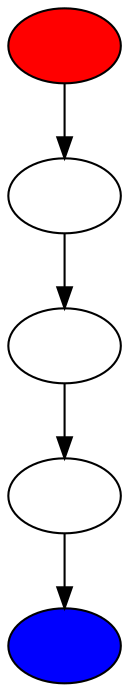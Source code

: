 digraph Grafo
{
0 [label=""style=filled, fillcolor=red]
1 [label=""];
2 [label=""];
3 [label=""];
4  [label=""style=filled, fillcolor=blue];
0->1;
1->2;
2->3;
3->4;
}

